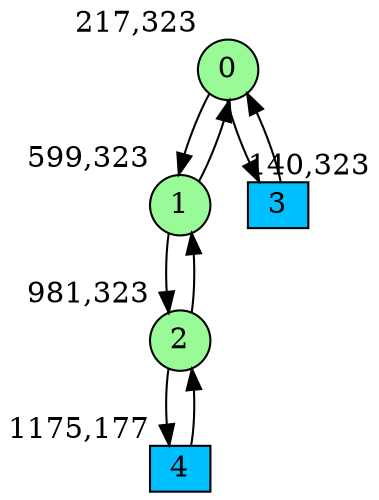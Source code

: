 digraph G {
graph [bgcolor=white]
node [shape=circle, style = filled, fillcolor=white,fixedsize=true, width=0.4, height=0.3 ]
0[xlabel="217,323", pos = "1.20313,0!", fillcolor=palegreen ];
1[xlabel="599,323", pos = "7.17188,0!", fillcolor=palegreen ];
2[xlabel="981,323", pos = "13.1406,0!", fillcolor=palegreen ];
3[xlabel="140,323", pos = "0,0!", fillcolor=deepskyblue, shape=box ];
4[xlabel="1175,177", pos = "16.1719,2.28125!", fillcolor=deepskyblue, shape=box ];
0->1 ;
0->3 ;
1->0 ;
1->2 ;
2->1 ;
2->4 ;
3->0 ;
4->2 ;
}
